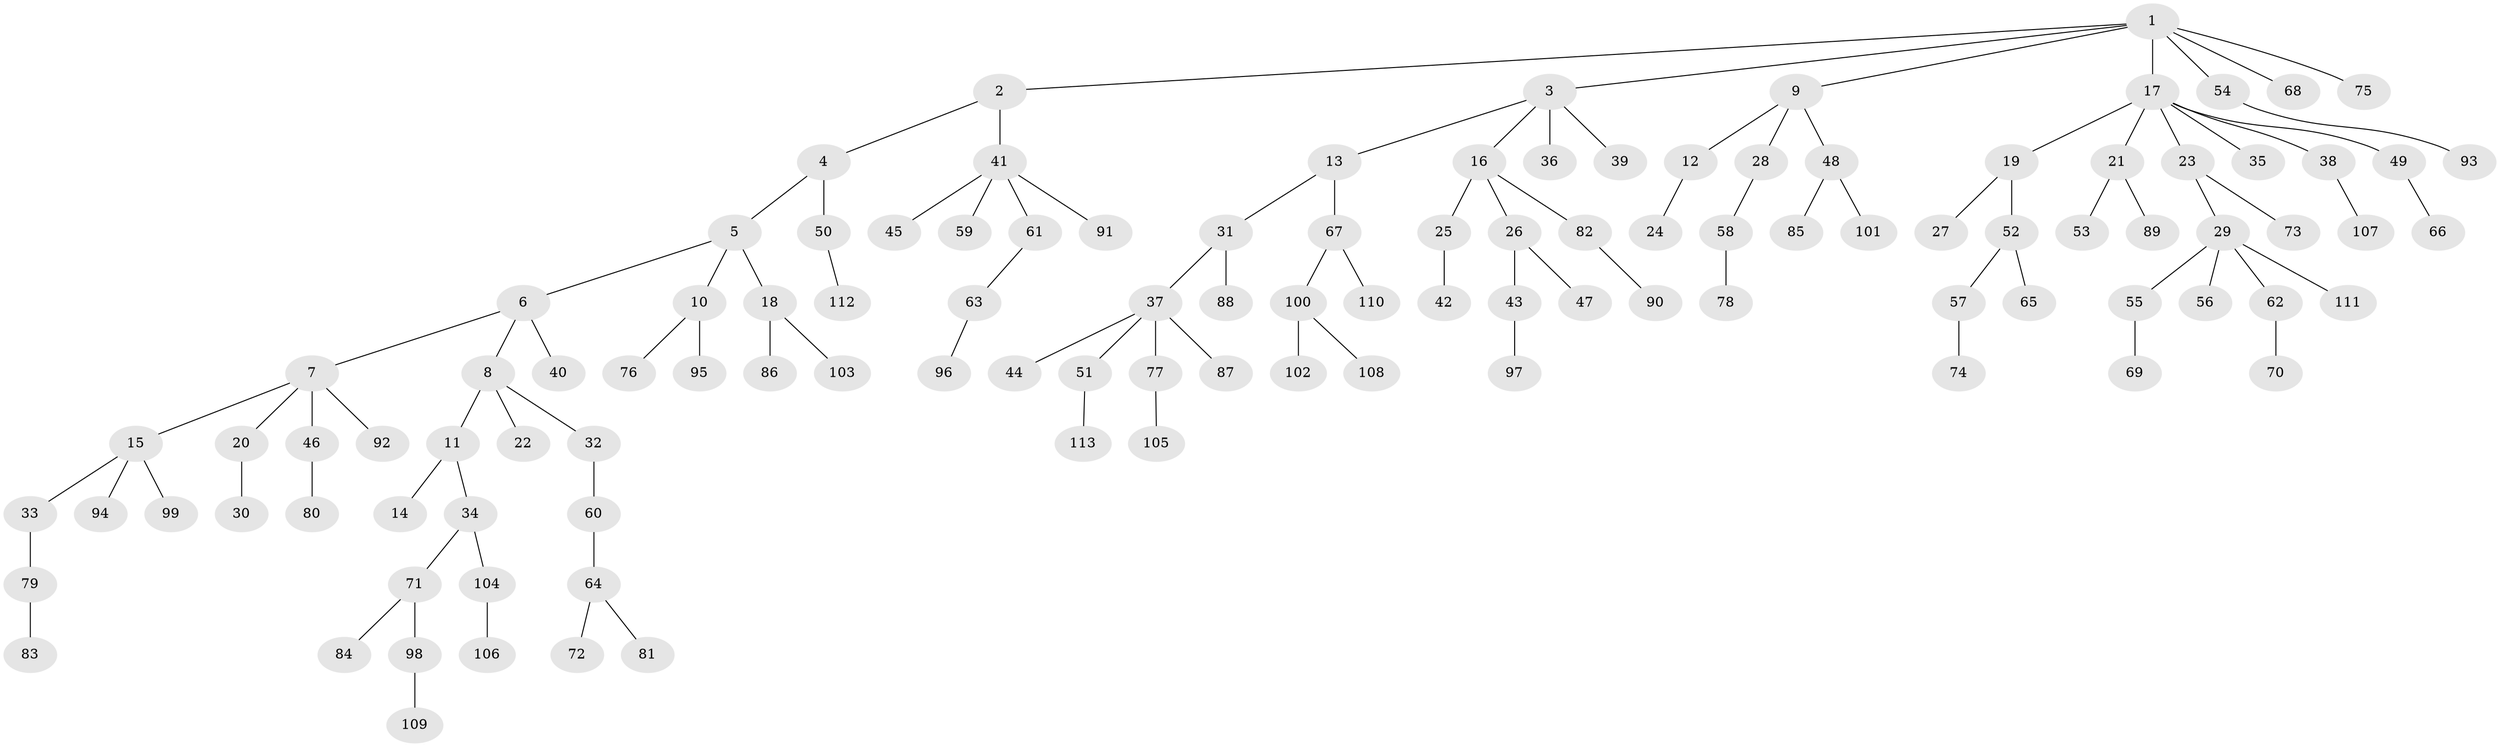 // Generated by graph-tools (version 1.1) at 2025/36/03/09/25 02:36:39]
// undirected, 113 vertices, 112 edges
graph export_dot {
graph [start="1"]
  node [color=gray90,style=filled];
  1;
  2;
  3;
  4;
  5;
  6;
  7;
  8;
  9;
  10;
  11;
  12;
  13;
  14;
  15;
  16;
  17;
  18;
  19;
  20;
  21;
  22;
  23;
  24;
  25;
  26;
  27;
  28;
  29;
  30;
  31;
  32;
  33;
  34;
  35;
  36;
  37;
  38;
  39;
  40;
  41;
  42;
  43;
  44;
  45;
  46;
  47;
  48;
  49;
  50;
  51;
  52;
  53;
  54;
  55;
  56;
  57;
  58;
  59;
  60;
  61;
  62;
  63;
  64;
  65;
  66;
  67;
  68;
  69;
  70;
  71;
  72;
  73;
  74;
  75;
  76;
  77;
  78;
  79;
  80;
  81;
  82;
  83;
  84;
  85;
  86;
  87;
  88;
  89;
  90;
  91;
  92;
  93;
  94;
  95;
  96;
  97;
  98;
  99;
  100;
  101;
  102;
  103;
  104;
  105;
  106;
  107;
  108;
  109;
  110;
  111;
  112;
  113;
  1 -- 2;
  1 -- 3;
  1 -- 9;
  1 -- 17;
  1 -- 54;
  1 -- 68;
  1 -- 75;
  2 -- 4;
  2 -- 41;
  3 -- 13;
  3 -- 16;
  3 -- 36;
  3 -- 39;
  4 -- 5;
  4 -- 50;
  5 -- 6;
  5 -- 10;
  5 -- 18;
  6 -- 7;
  6 -- 8;
  6 -- 40;
  7 -- 15;
  7 -- 20;
  7 -- 46;
  7 -- 92;
  8 -- 11;
  8 -- 22;
  8 -- 32;
  9 -- 12;
  9 -- 28;
  9 -- 48;
  10 -- 76;
  10 -- 95;
  11 -- 14;
  11 -- 34;
  12 -- 24;
  13 -- 31;
  13 -- 67;
  15 -- 33;
  15 -- 94;
  15 -- 99;
  16 -- 25;
  16 -- 26;
  16 -- 82;
  17 -- 19;
  17 -- 21;
  17 -- 23;
  17 -- 35;
  17 -- 38;
  17 -- 49;
  18 -- 86;
  18 -- 103;
  19 -- 27;
  19 -- 52;
  20 -- 30;
  21 -- 53;
  21 -- 89;
  23 -- 29;
  23 -- 73;
  25 -- 42;
  26 -- 43;
  26 -- 47;
  28 -- 58;
  29 -- 55;
  29 -- 56;
  29 -- 62;
  29 -- 111;
  31 -- 37;
  31 -- 88;
  32 -- 60;
  33 -- 79;
  34 -- 71;
  34 -- 104;
  37 -- 44;
  37 -- 51;
  37 -- 77;
  37 -- 87;
  38 -- 107;
  41 -- 45;
  41 -- 59;
  41 -- 61;
  41 -- 91;
  43 -- 97;
  46 -- 80;
  48 -- 85;
  48 -- 101;
  49 -- 66;
  50 -- 112;
  51 -- 113;
  52 -- 57;
  52 -- 65;
  54 -- 93;
  55 -- 69;
  57 -- 74;
  58 -- 78;
  60 -- 64;
  61 -- 63;
  62 -- 70;
  63 -- 96;
  64 -- 72;
  64 -- 81;
  67 -- 100;
  67 -- 110;
  71 -- 84;
  71 -- 98;
  77 -- 105;
  79 -- 83;
  82 -- 90;
  98 -- 109;
  100 -- 102;
  100 -- 108;
  104 -- 106;
}
